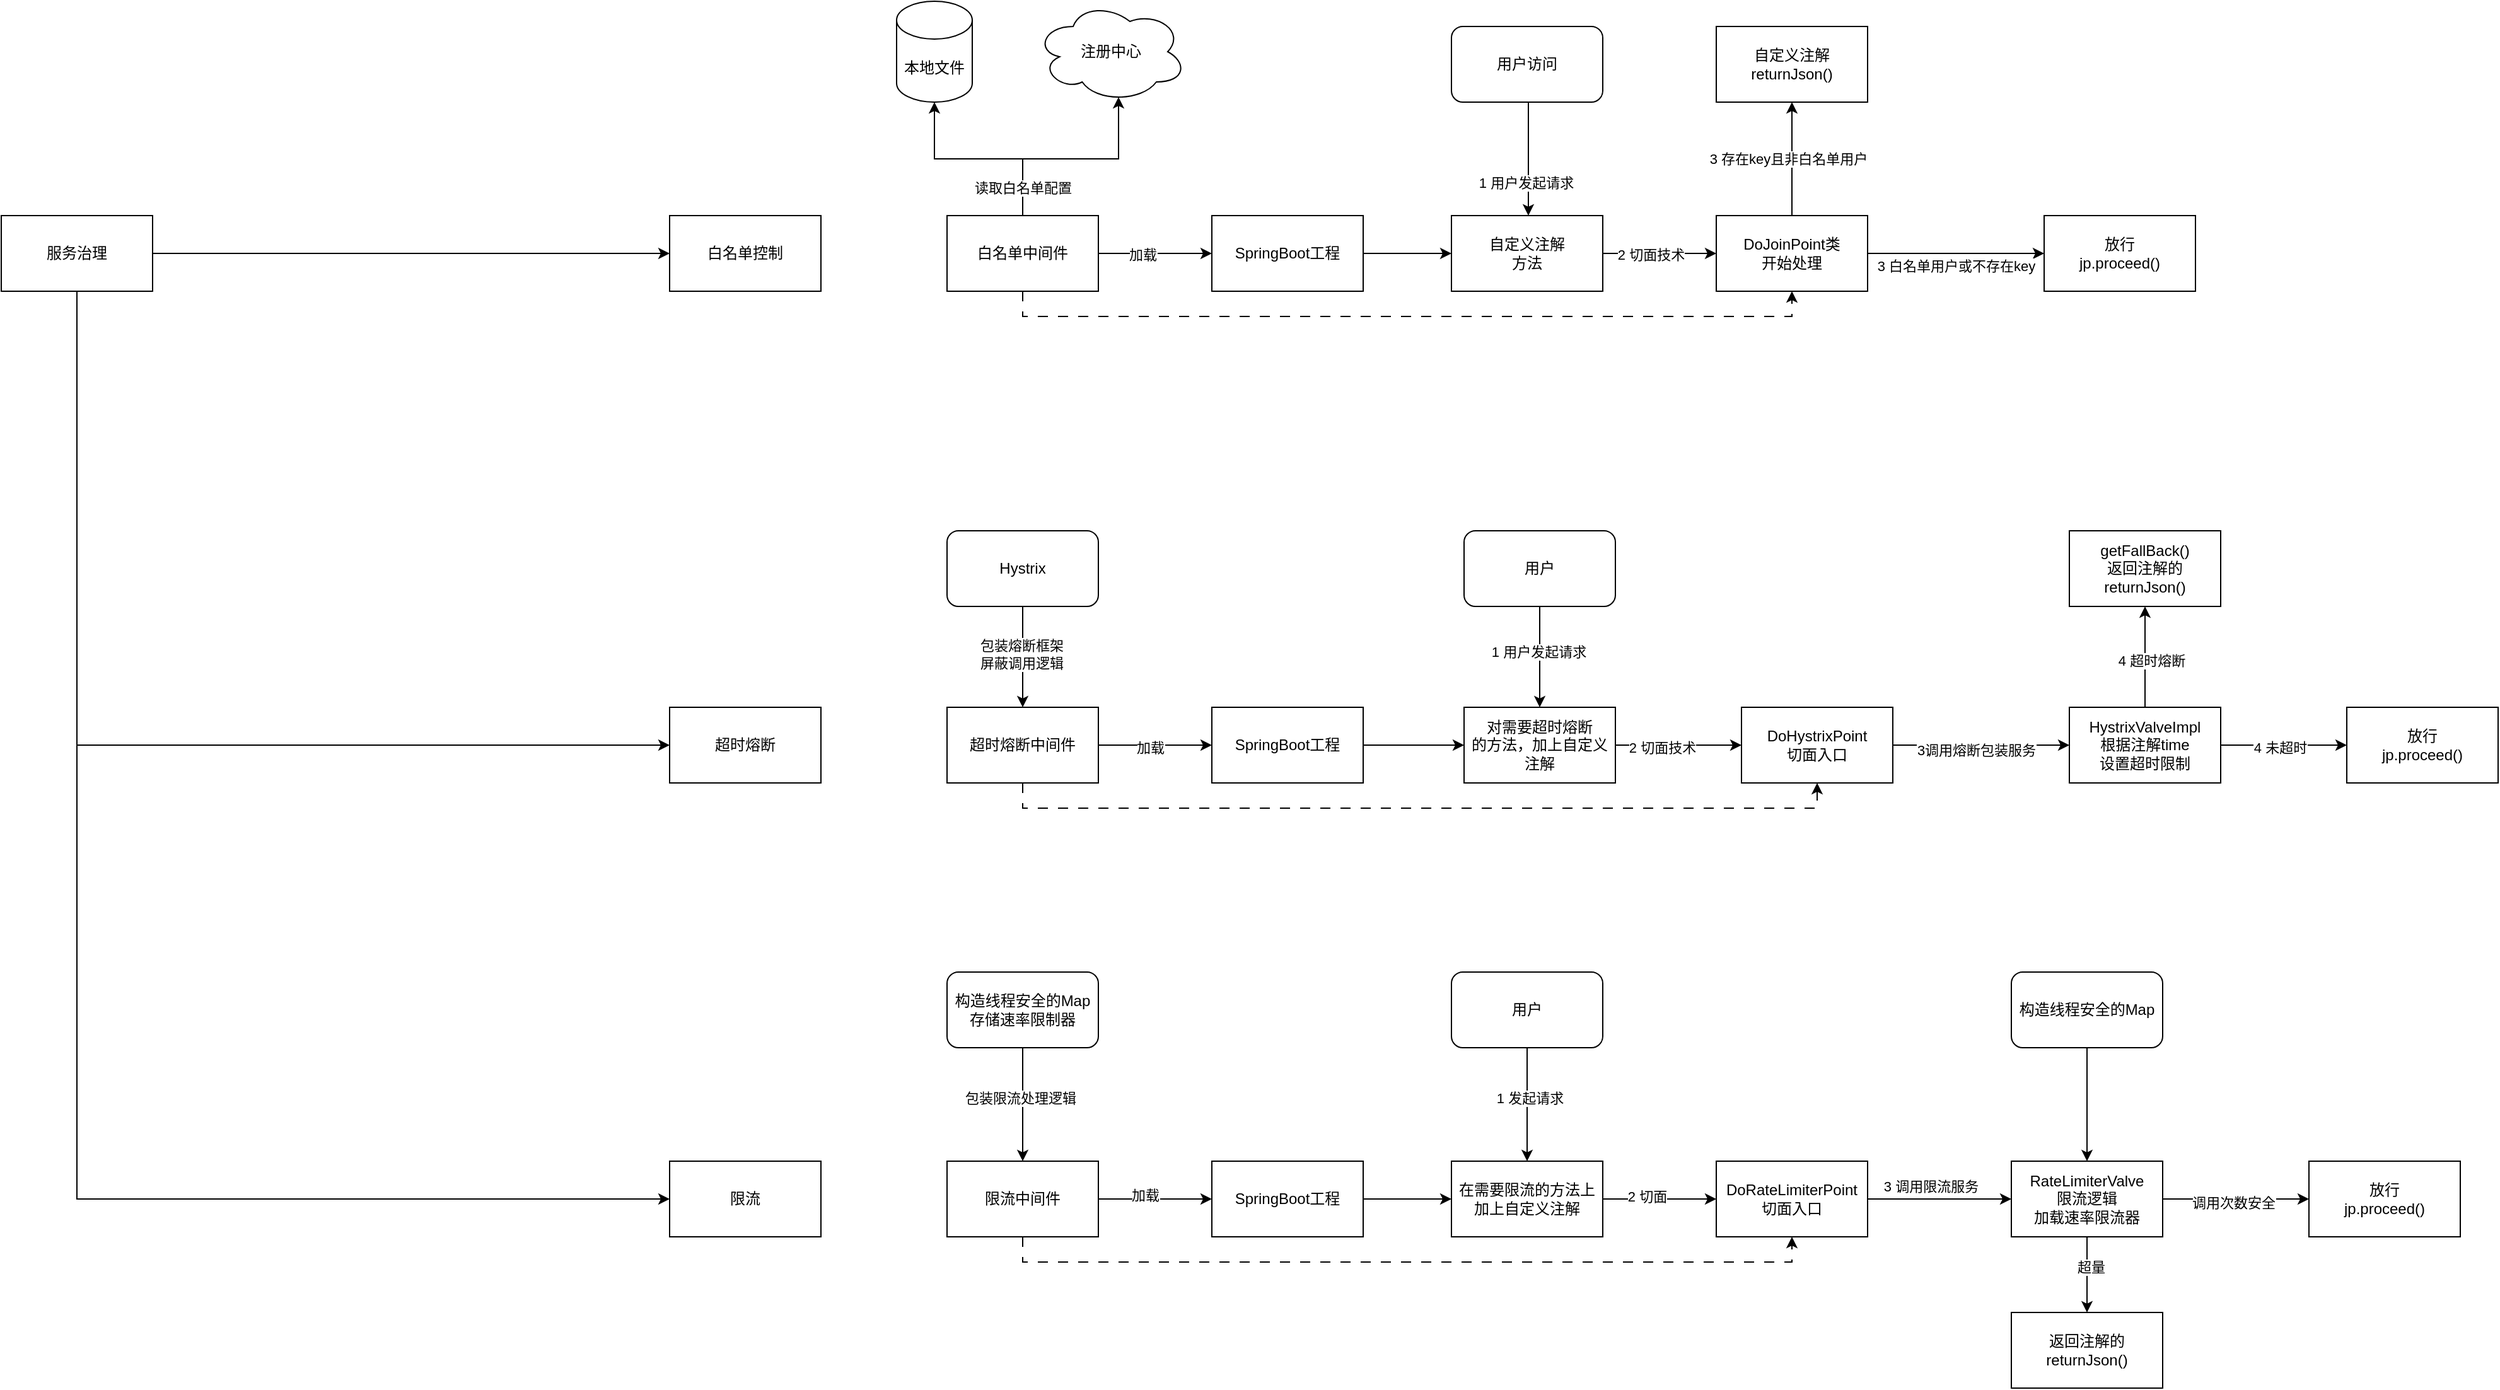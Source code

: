<mxfile version="28.0.7">
  <diagram name="第 1 页" id="02C8yGtnjhO-gYUigmYs">
    <mxGraphModel dx="3545" dy="3049" grid="1" gridSize="10" guides="1" tooltips="1" connect="1" arrows="1" fold="1" page="1" pageScale="1" pageWidth="827" pageHeight="1169" math="0" shadow="0">
      <root>
        <mxCell id="0" />
        <mxCell id="1" parent="0" />
        <mxCell id="JrDR6b7AXKvNzVMpYLkq-3" style="edgeStyle=orthogonalEdgeStyle;rounded=0;orthogonalLoop=1;jettySize=auto;html=1;exitX=1;exitY=0.5;exitDx=0;exitDy=0;" parent="1" source="JrDR6b7AXKvNzVMpYLkq-1" target="JrDR6b7AXKvNzVMpYLkq-2" edge="1">
          <mxGeometry relative="1" as="geometry" />
        </mxCell>
        <mxCell id="5JkC0H6b_TjoU29ZHpFD-2" style="edgeStyle=orthogonalEdgeStyle;rounded=0;orthogonalLoop=1;jettySize=auto;html=1;exitX=0.5;exitY=1;exitDx=0;exitDy=0;entryX=0;entryY=0.5;entryDx=0;entryDy=0;" parent="1" source="JrDR6b7AXKvNzVMpYLkq-1" target="5JkC0H6b_TjoU29ZHpFD-1" edge="1">
          <mxGeometry relative="1" as="geometry" />
        </mxCell>
        <mxCell id="QpEjH5OwyhMS9RFJxDmp-2" style="edgeStyle=orthogonalEdgeStyle;rounded=0;orthogonalLoop=1;jettySize=auto;html=1;exitX=0.5;exitY=1;exitDx=0;exitDy=0;entryX=0;entryY=0.5;entryDx=0;entryDy=0;" edge="1" parent="1" source="JrDR6b7AXKvNzVMpYLkq-1" target="QpEjH5OwyhMS9RFJxDmp-1">
          <mxGeometry relative="1" as="geometry" />
        </mxCell>
        <mxCell id="JrDR6b7AXKvNzVMpYLkq-1" value="服务治理" style="rounded=0;whiteSpace=wrap;html=1;" parent="1" vertex="1">
          <mxGeometry x="60" y="110" width="120" height="60" as="geometry" />
        </mxCell>
        <mxCell id="JrDR6b7AXKvNzVMpYLkq-2" value="白名单控制" style="rounded=0;whiteSpace=wrap;html=1;" parent="1" vertex="1">
          <mxGeometry x="590" y="110" width="120" height="60" as="geometry" />
        </mxCell>
        <mxCell id="JrDR6b7AXKvNzVMpYLkq-14" style="edgeStyle=orthogonalEdgeStyle;rounded=0;orthogonalLoop=1;jettySize=auto;html=1;exitX=1;exitY=0.5;exitDx=0;exitDy=0;" parent="1" source="JrDR6b7AXKvNzVMpYLkq-4" target="JrDR6b7AXKvNzVMpYLkq-13" edge="1">
          <mxGeometry relative="1" as="geometry" />
        </mxCell>
        <mxCell id="JrDR6b7AXKvNzVMpYLkq-15" value="加载" style="edgeLabel;html=1;align=center;verticalAlign=middle;resizable=0;points=[];" parent="JrDR6b7AXKvNzVMpYLkq-14" vertex="1" connectable="0">
          <mxGeometry x="-0.232" y="-1" relative="1" as="geometry">
            <mxPoint as="offset" />
          </mxGeometry>
        </mxCell>
        <mxCell id="JrDR6b7AXKvNzVMpYLkq-24" style="edgeStyle=orthogonalEdgeStyle;rounded=0;orthogonalLoop=1;jettySize=auto;html=1;exitX=0.5;exitY=1;exitDx=0;exitDy=0;entryX=0.5;entryY=1;entryDx=0;entryDy=0;dashed=1;dashPattern=8 8;" parent="1" source="JrDR6b7AXKvNzVMpYLkq-4" target="JrDR6b7AXKvNzVMpYLkq-21" edge="1">
          <mxGeometry relative="1" as="geometry" />
        </mxCell>
        <mxCell id="JrDR6b7AXKvNzVMpYLkq-4" value="白名单中间件" style="rounded=0;whiteSpace=wrap;html=1;" parent="1" vertex="1">
          <mxGeometry x="810" y="110" width="120" height="60" as="geometry" />
        </mxCell>
        <mxCell id="JrDR6b7AXKvNzVMpYLkq-7" value="本地文件" style="shape=cylinder3;whiteSpace=wrap;html=1;boundedLbl=1;backgroundOutline=1;size=15;" parent="1" vertex="1">
          <mxGeometry x="770" y="-60" width="60" height="80" as="geometry" />
        </mxCell>
        <mxCell id="JrDR6b7AXKvNzVMpYLkq-8" value="注册中心" style="ellipse;shape=cloud;whiteSpace=wrap;html=1;" parent="1" vertex="1">
          <mxGeometry x="880" y="-60" width="120" height="80" as="geometry" />
        </mxCell>
        <mxCell id="JrDR6b7AXKvNzVMpYLkq-10" style="edgeStyle=orthogonalEdgeStyle;rounded=0;orthogonalLoop=1;jettySize=auto;html=1;exitX=0.5;exitY=0;exitDx=0;exitDy=0;entryX=0.5;entryY=1;entryDx=0;entryDy=0;entryPerimeter=0;" parent="1" source="JrDR6b7AXKvNzVMpYLkq-4" target="JrDR6b7AXKvNzVMpYLkq-7" edge="1">
          <mxGeometry relative="1" as="geometry" />
        </mxCell>
        <mxCell id="JrDR6b7AXKvNzVMpYLkq-11" style="edgeStyle=orthogonalEdgeStyle;rounded=0;orthogonalLoop=1;jettySize=auto;html=1;exitX=0.5;exitY=0;exitDx=0;exitDy=0;entryX=0.55;entryY=0.95;entryDx=0;entryDy=0;entryPerimeter=0;" parent="1" source="JrDR6b7AXKvNzVMpYLkq-4" target="JrDR6b7AXKvNzVMpYLkq-8" edge="1">
          <mxGeometry relative="1" as="geometry" />
        </mxCell>
        <mxCell id="JrDR6b7AXKvNzVMpYLkq-12" value="读取白名单配置" style="edgeLabel;html=1;align=center;verticalAlign=middle;resizable=0;points=[];" parent="JrDR6b7AXKvNzVMpYLkq-11" vertex="1" connectable="0">
          <mxGeometry x="-0.735" relative="1" as="geometry">
            <mxPoint as="offset" />
          </mxGeometry>
        </mxCell>
        <mxCell id="JrDR6b7AXKvNzVMpYLkq-17" style="edgeStyle=orthogonalEdgeStyle;rounded=0;orthogonalLoop=1;jettySize=auto;html=1;exitX=1;exitY=0.5;exitDx=0;exitDy=0;entryX=0;entryY=0.5;entryDx=0;entryDy=0;" parent="1" source="JrDR6b7AXKvNzVMpYLkq-13" target="JrDR6b7AXKvNzVMpYLkq-16" edge="1">
          <mxGeometry relative="1" as="geometry" />
        </mxCell>
        <mxCell id="JrDR6b7AXKvNzVMpYLkq-13" value="SpringBoot工程" style="rounded=0;whiteSpace=wrap;html=1;" parent="1" vertex="1">
          <mxGeometry x="1020" y="110" width="120" height="60" as="geometry" />
        </mxCell>
        <mxCell id="JrDR6b7AXKvNzVMpYLkq-22" style="edgeStyle=orthogonalEdgeStyle;rounded=0;orthogonalLoop=1;jettySize=auto;html=1;exitX=1;exitY=0.5;exitDx=0;exitDy=0;" parent="1" source="JrDR6b7AXKvNzVMpYLkq-16" target="JrDR6b7AXKvNzVMpYLkq-21" edge="1">
          <mxGeometry relative="1" as="geometry" />
        </mxCell>
        <mxCell id="JrDR6b7AXKvNzVMpYLkq-23" value="2 切面技术" style="edgeLabel;html=1;align=center;verticalAlign=middle;resizable=0;points=[];" parent="JrDR6b7AXKvNzVMpYLkq-22" vertex="1" connectable="0">
          <mxGeometry x="-0.168" y="-1" relative="1" as="geometry">
            <mxPoint as="offset" />
          </mxGeometry>
        </mxCell>
        <mxCell id="JrDR6b7AXKvNzVMpYLkq-16" value="自定义注解&lt;div&gt;方法&lt;/div&gt;" style="rounded=0;whiteSpace=wrap;html=1;" parent="1" vertex="1">
          <mxGeometry x="1210" y="110" width="120" height="60" as="geometry" />
        </mxCell>
        <mxCell id="JrDR6b7AXKvNzVMpYLkq-19" style="edgeStyle=orthogonalEdgeStyle;rounded=0;orthogonalLoop=1;jettySize=auto;html=1;exitX=0.5;exitY=1;exitDx=0;exitDy=0;entryX=0.5;entryY=0;entryDx=0;entryDy=0;" parent="1" edge="1">
          <mxGeometry relative="1" as="geometry">
            <mxPoint x="1271" y="20" as="sourcePoint" />
            <mxPoint x="1271" y="110" as="targetPoint" />
          </mxGeometry>
        </mxCell>
        <mxCell id="JrDR6b7AXKvNzVMpYLkq-20" value="1 用户发起请求" style="edgeLabel;html=1;align=center;verticalAlign=middle;resizable=0;points=[];" parent="JrDR6b7AXKvNzVMpYLkq-19" vertex="1" connectable="0">
          <mxGeometry x="0.422" y="-2" relative="1" as="geometry">
            <mxPoint as="offset" />
          </mxGeometry>
        </mxCell>
        <mxCell id="JrDR6b7AXKvNzVMpYLkq-18" value="用户访问" style="rounded=1;whiteSpace=wrap;html=1;" parent="1" vertex="1">
          <mxGeometry x="1210" y="-40" width="120" height="60" as="geometry" />
        </mxCell>
        <mxCell id="JrDR6b7AXKvNzVMpYLkq-26" style="edgeStyle=orthogonalEdgeStyle;rounded=0;orthogonalLoop=1;jettySize=auto;html=1;exitX=0.5;exitY=0;exitDx=0;exitDy=0;entryX=0.5;entryY=1;entryDx=0;entryDy=0;" parent="1" source="JrDR6b7AXKvNzVMpYLkq-21" target="JrDR6b7AXKvNzVMpYLkq-25" edge="1">
          <mxGeometry relative="1" as="geometry" />
        </mxCell>
        <mxCell id="JrDR6b7AXKvNzVMpYLkq-27" value="3 存在key且非白名单用户" style="edgeLabel;html=1;align=center;verticalAlign=middle;resizable=0;points=[];" parent="JrDR6b7AXKvNzVMpYLkq-26" vertex="1" connectable="0">
          <mxGeometry x="0.009" y="3" relative="1" as="geometry">
            <mxPoint as="offset" />
          </mxGeometry>
        </mxCell>
        <mxCell id="JrDR6b7AXKvNzVMpYLkq-29" style="edgeStyle=orthogonalEdgeStyle;rounded=0;orthogonalLoop=1;jettySize=auto;html=1;exitX=1;exitY=0.5;exitDx=0;exitDy=0;entryX=0;entryY=0.5;entryDx=0;entryDy=0;" parent="1" source="JrDR6b7AXKvNzVMpYLkq-21" target="JrDR6b7AXKvNzVMpYLkq-28" edge="1">
          <mxGeometry relative="1" as="geometry" />
        </mxCell>
        <mxCell id="JrDR6b7AXKvNzVMpYLkq-30" value="3 白名单用户或不存在key" style="edgeLabel;html=1;align=center;verticalAlign=middle;resizable=0;points=[];" parent="JrDR6b7AXKvNzVMpYLkq-29" vertex="1" connectable="0">
          <mxGeometry x="-0.371" y="-2" relative="1" as="geometry">
            <mxPoint x="26" y="8" as="offset" />
          </mxGeometry>
        </mxCell>
        <mxCell id="JrDR6b7AXKvNzVMpYLkq-21" value="DoJoinPoint类&lt;div&gt;开始处理&lt;/div&gt;" style="rounded=0;whiteSpace=wrap;html=1;" parent="1" vertex="1">
          <mxGeometry x="1420" y="110" width="120" height="60" as="geometry" />
        </mxCell>
        <mxCell id="JrDR6b7AXKvNzVMpYLkq-25" value="自定义注解&lt;div&gt;returnJson()&lt;/div&gt;" style="rounded=0;whiteSpace=wrap;html=1;" parent="1" vertex="1">
          <mxGeometry x="1420" y="-40" width="120" height="60" as="geometry" />
        </mxCell>
        <mxCell id="JrDR6b7AXKvNzVMpYLkq-28" value="放行&lt;div&gt;jp.proceed()&lt;/div&gt;" style="rounded=0;whiteSpace=wrap;html=1;" parent="1" vertex="1">
          <mxGeometry x="1680" y="110" width="120" height="60" as="geometry" />
        </mxCell>
        <mxCell id="5JkC0H6b_TjoU29ZHpFD-1" value="超时熔断" style="rounded=0;whiteSpace=wrap;html=1;" parent="1" vertex="1">
          <mxGeometry x="590" y="500" width="120" height="60" as="geometry" />
        </mxCell>
        <mxCell id="5JkC0H6b_TjoU29ZHpFD-5" style="edgeStyle=orthogonalEdgeStyle;rounded=0;orthogonalLoop=1;jettySize=auto;html=1;exitX=1;exitY=0.5;exitDx=0;exitDy=0;entryX=0;entryY=0.5;entryDx=0;entryDy=0;" parent="1" source="5JkC0H6b_TjoU29ZHpFD-3" target="5JkC0H6b_TjoU29ZHpFD-4" edge="1">
          <mxGeometry relative="1" as="geometry" />
        </mxCell>
        <mxCell id="5JkC0H6b_TjoU29ZHpFD-6" value="加载" style="edgeLabel;html=1;align=center;verticalAlign=middle;resizable=0;points=[];" parent="5JkC0H6b_TjoU29ZHpFD-5" vertex="1" connectable="0">
          <mxGeometry x="-0.089" y="-2" relative="1" as="geometry">
            <mxPoint as="offset" />
          </mxGeometry>
        </mxCell>
        <mxCell id="5JkC0H6b_TjoU29ZHpFD-19" style="edgeStyle=orthogonalEdgeStyle;rounded=0;orthogonalLoop=1;jettySize=auto;html=1;exitX=0.5;exitY=1;exitDx=0;exitDy=0;entryX=0.5;entryY=1;entryDx=0;entryDy=0;dashed=1;dashPattern=8 8;" parent="1" source="5JkC0H6b_TjoU29ZHpFD-3" target="5JkC0H6b_TjoU29ZHpFD-15" edge="1">
          <mxGeometry relative="1" as="geometry" />
        </mxCell>
        <mxCell id="5JkC0H6b_TjoU29ZHpFD-3" value="超时熔断中间件" style="rounded=0;whiteSpace=wrap;html=1;" parent="1" vertex="1">
          <mxGeometry x="810" y="500" width="120" height="60" as="geometry" />
        </mxCell>
        <mxCell id="5JkC0H6b_TjoU29ZHpFD-11" style="edgeStyle=orthogonalEdgeStyle;rounded=0;orthogonalLoop=1;jettySize=auto;html=1;exitX=1;exitY=0.5;exitDx=0;exitDy=0;entryX=0;entryY=0.5;entryDx=0;entryDy=0;" parent="1" source="5JkC0H6b_TjoU29ZHpFD-4" target="5JkC0H6b_TjoU29ZHpFD-10" edge="1">
          <mxGeometry relative="1" as="geometry" />
        </mxCell>
        <mxCell id="5JkC0H6b_TjoU29ZHpFD-4" value="SpringBoot工程" style="rounded=0;whiteSpace=wrap;html=1;" parent="1" vertex="1">
          <mxGeometry x="1020" y="500" width="120" height="60" as="geometry" />
        </mxCell>
        <mxCell id="5JkC0H6b_TjoU29ZHpFD-8" style="edgeStyle=orthogonalEdgeStyle;rounded=0;orthogonalLoop=1;jettySize=auto;html=1;exitX=0.5;exitY=1;exitDx=0;exitDy=0;" parent="1" source="5JkC0H6b_TjoU29ZHpFD-7" target="5JkC0H6b_TjoU29ZHpFD-3" edge="1">
          <mxGeometry relative="1" as="geometry" />
        </mxCell>
        <mxCell id="5JkC0H6b_TjoU29ZHpFD-9" value="包装熔断框架&lt;div&gt;屏蔽调用逻辑&lt;/div&gt;" style="edgeLabel;html=1;align=center;verticalAlign=middle;resizable=0;points=[];" parent="5JkC0H6b_TjoU29ZHpFD-8" vertex="1" connectable="0">
          <mxGeometry x="-0.05" y="-1" relative="1" as="geometry">
            <mxPoint as="offset" />
          </mxGeometry>
        </mxCell>
        <mxCell id="5JkC0H6b_TjoU29ZHpFD-7" value="Hystrix" style="rounded=1;whiteSpace=wrap;html=1;" parent="1" vertex="1">
          <mxGeometry x="810" y="360" width="120" height="60" as="geometry" />
        </mxCell>
        <mxCell id="5JkC0H6b_TjoU29ZHpFD-17" style="edgeStyle=orthogonalEdgeStyle;rounded=0;orthogonalLoop=1;jettySize=auto;html=1;exitX=1;exitY=0.5;exitDx=0;exitDy=0;entryX=0;entryY=0.5;entryDx=0;entryDy=0;" parent="1" source="5JkC0H6b_TjoU29ZHpFD-10" target="5JkC0H6b_TjoU29ZHpFD-15" edge="1">
          <mxGeometry relative="1" as="geometry" />
        </mxCell>
        <mxCell id="5JkC0H6b_TjoU29ZHpFD-18" value="2 切面技术" style="edgeLabel;html=1;align=center;verticalAlign=middle;resizable=0;points=[];" parent="5JkC0H6b_TjoU29ZHpFD-17" vertex="1" connectable="0">
          <mxGeometry x="-0.257" y="-2" relative="1" as="geometry">
            <mxPoint as="offset" />
          </mxGeometry>
        </mxCell>
        <mxCell id="5JkC0H6b_TjoU29ZHpFD-10" value="对需要超时熔断&lt;div&gt;的方法，加上自定义注解&lt;/div&gt;" style="rounded=0;whiteSpace=wrap;html=1;" parent="1" vertex="1">
          <mxGeometry x="1220" y="500" width="120" height="60" as="geometry" />
        </mxCell>
        <mxCell id="5JkC0H6b_TjoU29ZHpFD-13" style="edgeStyle=orthogonalEdgeStyle;rounded=0;orthogonalLoop=1;jettySize=auto;html=1;exitX=0.5;exitY=1;exitDx=0;exitDy=0;" parent="1" source="5JkC0H6b_TjoU29ZHpFD-12" target="5JkC0H6b_TjoU29ZHpFD-10" edge="1">
          <mxGeometry relative="1" as="geometry" />
        </mxCell>
        <mxCell id="5JkC0H6b_TjoU29ZHpFD-14" value="1 用户发起请求" style="edgeLabel;html=1;align=center;verticalAlign=middle;resizable=0;points=[];" parent="5JkC0H6b_TjoU29ZHpFD-13" vertex="1" connectable="0">
          <mxGeometry x="-0.1" y="-1" relative="1" as="geometry">
            <mxPoint as="offset" />
          </mxGeometry>
        </mxCell>
        <mxCell id="5JkC0H6b_TjoU29ZHpFD-12" value="用户" style="rounded=1;whiteSpace=wrap;html=1;" parent="1" vertex="1">
          <mxGeometry x="1220" y="360" width="120" height="60" as="geometry" />
        </mxCell>
        <mxCell id="5JkC0H6b_TjoU29ZHpFD-21" style="edgeStyle=orthogonalEdgeStyle;rounded=0;orthogonalLoop=1;jettySize=auto;html=1;exitX=1;exitY=0.5;exitDx=0;exitDy=0;entryX=0;entryY=0.5;entryDx=0;entryDy=0;" parent="1" source="5JkC0H6b_TjoU29ZHpFD-15" target="5JkC0H6b_TjoU29ZHpFD-20" edge="1">
          <mxGeometry relative="1" as="geometry" />
        </mxCell>
        <mxCell id="5JkC0H6b_TjoU29ZHpFD-22" value="3调用熔断包装服务" style="edgeLabel;html=1;align=center;verticalAlign=middle;resizable=0;points=[];" parent="5JkC0H6b_TjoU29ZHpFD-21" vertex="1" connectable="0">
          <mxGeometry x="-0.064" y="-4" relative="1" as="geometry">
            <mxPoint as="offset" />
          </mxGeometry>
        </mxCell>
        <mxCell id="5JkC0H6b_TjoU29ZHpFD-15" value="DoHystrixPoint&lt;div&gt;切面入口&lt;/div&gt;" style="rounded=0;whiteSpace=wrap;html=1;" parent="1" vertex="1">
          <mxGeometry x="1440" y="500" width="120" height="60" as="geometry" />
        </mxCell>
        <mxCell id="5JkC0H6b_TjoU29ZHpFD-24" style="edgeStyle=orthogonalEdgeStyle;rounded=0;orthogonalLoop=1;jettySize=auto;html=1;exitX=0.5;exitY=0;exitDx=0;exitDy=0;entryX=0.5;entryY=1;entryDx=0;entryDy=0;" parent="1" source="5JkC0H6b_TjoU29ZHpFD-20" target="5JkC0H6b_TjoU29ZHpFD-23" edge="1">
          <mxGeometry relative="1" as="geometry" />
        </mxCell>
        <mxCell id="5JkC0H6b_TjoU29ZHpFD-25" value="4 超时熔断" style="edgeLabel;html=1;align=center;verticalAlign=middle;resizable=0;points=[];" parent="5JkC0H6b_TjoU29ZHpFD-24" vertex="1" connectable="0">
          <mxGeometry x="-0.058" y="-5" relative="1" as="geometry">
            <mxPoint as="offset" />
          </mxGeometry>
        </mxCell>
        <mxCell id="5JkC0H6b_TjoU29ZHpFD-27" style="edgeStyle=orthogonalEdgeStyle;rounded=0;orthogonalLoop=1;jettySize=auto;html=1;exitX=1;exitY=0.5;exitDx=0;exitDy=0;entryX=0;entryY=0.5;entryDx=0;entryDy=0;" parent="1" source="5JkC0H6b_TjoU29ZHpFD-20" target="5JkC0H6b_TjoU29ZHpFD-26" edge="1">
          <mxGeometry relative="1" as="geometry" />
        </mxCell>
        <mxCell id="5JkC0H6b_TjoU29ZHpFD-28" value="4 未超时" style="edgeLabel;html=1;align=center;verticalAlign=middle;resizable=0;points=[];" parent="5JkC0H6b_TjoU29ZHpFD-27" vertex="1" connectable="0">
          <mxGeometry x="-0.057" y="-2" relative="1" as="geometry">
            <mxPoint as="offset" />
          </mxGeometry>
        </mxCell>
        <mxCell id="5JkC0H6b_TjoU29ZHpFD-20" value="HystrixValveImpl&lt;div&gt;根据注解time&lt;/div&gt;&lt;div&gt;设置超时限制&lt;/div&gt;" style="rounded=0;whiteSpace=wrap;html=1;" parent="1" vertex="1">
          <mxGeometry x="1700" y="500" width="120" height="60" as="geometry" />
        </mxCell>
        <mxCell id="5JkC0H6b_TjoU29ZHpFD-23" value="getFallBack()&lt;div&gt;返回注解的returnJson()&lt;/div&gt;" style="rounded=0;whiteSpace=wrap;html=1;" parent="1" vertex="1">
          <mxGeometry x="1700" y="360" width="120" height="60" as="geometry" />
        </mxCell>
        <mxCell id="5JkC0H6b_TjoU29ZHpFD-26" value="放行&lt;div&gt;jp.proceed()&lt;/div&gt;" style="rounded=0;whiteSpace=wrap;html=1;" parent="1" vertex="1">
          <mxGeometry x="1920" y="500" width="120" height="60" as="geometry" />
        </mxCell>
        <mxCell id="QpEjH5OwyhMS9RFJxDmp-1" value="限流" style="rounded=0;whiteSpace=wrap;html=1;" vertex="1" parent="1">
          <mxGeometry x="590" y="860" width="120" height="60" as="geometry" />
        </mxCell>
        <mxCell id="QpEjH5OwyhMS9RFJxDmp-8" style="edgeStyle=orthogonalEdgeStyle;rounded=0;orthogonalLoop=1;jettySize=auto;html=1;exitX=1;exitY=0.5;exitDx=0;exitDy=0;entryX=0;entryY=0.5;entryDx=0;entryDy=0;" edge="1" parent="1" source="QpEjH5OwyhMS9RFJxDmp-3" target="QpEjH5OwyhMS9RFJxDmp-7">
          <mxGeometry relative="1" as="geometry" />
        </mxCell>
        <mxCell id="QpEjH5OwyhMS9RFJxDmp-9" value="加载" style="edgeLabel;html=1;align=center;verticalAlign=middle;resizable=0;points=[];" vertex="1" connectable="0" parent="QpEjH5OwyhMS9RFJxDmp-8">
          <mxGeometry x="-0.193" y="3" relative="1" as="geometry">
            <mxPoint as="offset" />
          </mxGeometry>
        </mxCell>
        <mxCell id="QpEjH5OwyhMS9RFJxDmp-18" style="edgeStyle=orthogonalEdgeStyle;rounded=0;orthogonalLoop=1;jettySize=auto;html=1;exitX=0.5;exitY=1;exitDx=0;exitDy=0;entryX=0.5;entryY=1;entryDx=0;entryDy=0;dashed=1;dashPattern=8 8;" edge="1" parent="1" source="QpEjH5OwyhMS9RFJxDmp-3" target="QpEjH5OwyhMS9RFJxDmp-15">
          <mxGeometry relative="1" as="geometry" />
        </mxCell>
        <mxCell id="QpEjH5OwyhMS9RFJxDmp-3" value="限流中间件" style="rounded=0;whiteSpace=wrap;html=1;" vertex="1" parent="1">
          <mxGeometry x="810" y="860" width="120" height="60" as="geometry" />
        </mxCell>
        <mxCell id="QpEjH5OwyhMS9RFJxDmp-5" style="edgeStyle=orthogonalEdgeStyle;rounded=0;orthogonalLoop=1;jettySize=auto;html=1;exitX=0.5;exitY=1;exitDx=0;exitDy=0;entryX=0.5;entryY=0;entryDx=0;entryDy=0;" edge="1" parent="1" source="QpEjH5OwyhMS9RFJxDmp-4" target="QpEjH5OwyhMS9RFJxDmp-3">
          <mxGeometry relative="1" as="geometry" />
        </mxCell>
        <mxCell id="QpEjH5OwyhMS9RFJxDmp-6" value="包装限流处理逻辑" style="edgeLabel;html=1;align=center;verticalAlign=middle;resizable=0;points=[];" vertex="1" connectable="0" parent="QpEjH5OwyhMS9RFJxDmp-5">
          <mxGeometry x="-0.115" y="-2" relative="1" as="geometry">
            <mxPoint as="offset" />
          </mxGeometry>
        </mxCell>
        <mxCell id="QpEjH5OwyhMS9RFJxDmp-4" value="构造线程安全的Map&lt;div&gt;存储速率限制器&lt;/div&gt;" style="rounded=1;whiteSpace=wrap;html=1;" vertex="1" parent="1">
          <mxGeometry x="810" y="710" width="120" height="60" as="geometry" />
        </mxCell>
        <mxCell id="QpEjH5OwyhMS9RFJxDmp-14" style="edgeStyle=orthogonalEdgeStyle;rounded=0;orthogonalLoop=1;jettySize=auto;html=1;exitX=1;exitY=0.5;exitDx=0;exitDy=0;entryX=0;entryY=0.5;entryDx=0;entryDy=0;" edge="1" parent="1" source="QpEjH5OwyhMS9RFJxDmp-7" target="QpEjH5OwyhMS9RFJxDmp-10">
          <mxGeometry relative="1" as="geometry" />
        </mxCell>
        <mxCell id="QpEjH5OwyhMS9RFJxDmp-7" value="SpringBoot工程" style="rounded=0;whiteSpace=wrap;html=1;" vertex="1" parent="1">
          <mxGeometry x="1020" y="860" width="120" height="60" as="geometry" />
        </mxCell>
        <mxCell id="QpEjH5OwyhMS9RFJxDmp-16" style="edgeStyle=orthogonalEdgeStyle;rounded=0;orthogonalLoop=1;jettySize=auto;html=1;exitX=1;exitY=0.5;exitDx=0;exitDy=0;" edge="1" parent="1" source="QpEjH5OwyhMS9RFJxDmp-10" target="QpEjH5OwyhMS9RFJxDmp-15">
          <mxGeometry relative="1" as="geometry" />
        </mxCell>
        <mxCell id="QpEjH5OwyhMS9RFJxDmp-17" value="2 切面" style="edgeLabel;html=1;align=center;verticalAlign=middle;resizable=0;points=[];" vertex="1" connectable="0" parent="QpEjH5OwyhMS9RFJxDmp-16">
          <mxGeometry x="-0.222" y="2" relative="1" as="geometry">
            <mxPoint as="offset" />
          </mxGeometry>
        </mxCell>
        <mxCell id="QpEjH5OwyhMS9RFJxDmp-10" value="在需要限流的方法上加上自定义注解" style="rounded=0;whiteSpace=wrap;html=1;" vertex="1" parent="1">
          <mxGeometry x="1210" y="860" width="120" height="60" as="geometry" />
        </mxCell>
        <mxCell id="QpEjH5OwyhMS9RFJxDmp-12" style="edgeStyle=orthogonalEdgeStyle;rounded=0;orthogonalLoop=1;jettySize=auto;html=1;exitX=0.5;exitY=1;exitDx=0;exitDy=0;" edge="1" parent="1" source="QpEjH5OwyhMS9RFJxDmp-11" target="QpEjH5OwyhMS9RFJxDmp-10">
          <mxGeometry relative="1" as="geometry" />
        </mxCell>
        <mxCell id="QpEjH5OwyhMS9RFJxDmp-13" value="1 发起请求" style="edgeLabel;html=1;align=center;verticalAlign=middle;resizable=0;points=[];" vertex="1" connectable="0" parent="QpEjH5OwyhMS9RFJxDmp-12">
          <mxGeometry x="-0.115" y="2" relative="1" as="geometry">
            <mxPoint as="offset" />
          </mxGeometry>
        </mxCell>
        <mxCell id="QpEjH5OwyhMS9RFJxDmp-11" value="用户" style="rounded=1;whiteSpace=wrap;html=1;" vertex="1" parent="1">
          <mxGeometry x="1210" y="710" width="120" height="60" as="geometry" />
        </mxCell>
        <mxCell id="QpEjH5OwyhMS9RFJxDmp-20" style="edgeStyle=orthogonalEdgeStyle;rounded=0;orthogonalLoop=1;jettySize=auto;html=1;exitX=1;exitY=0.5;exitDx=0;exitDy=0;entryX=0;entryY=0.5;entryDx=0;entryDy=0;" edge="1" parent="1" source="QpEjH5OwyhMS9RFJxDmp-15" target="QpEjH5OwyhMS9RFJxDmp-19">
          <mxGeometry relative="1" as="geometry" />
        </mxCell>
        <mxCell id="QpEjH5OwyhMS9RFJxDmp-21" value="3 调用限流服务" style="edgeLabel;html=1;align=center;verticalAlign=middle;resizable=0;points=[];" vertex="1" connectable="0" parent="QpEjH5OwyhMS9RFJxDmp-20">
          <mxGeometry x="-0.298" y="-5" relative="1" as="geometry">
            <mxPoint x="10" y="-15" as="offset" />
          </mxGeometry>
        </mxCell>
        <mxCell id="QpEjH5OwyhMS9RFJxDmp-15" value="DoRateLimiterPoint&lt;div&gt;切面入口&lt;/div&gt;" style="rounded=0;whiteSpace=wrap;html=1;" vertex="1" parent="1">
          <mxGeometry x="1420" y="860" width="120" height="60" as="geometry" />
        </mxCell>
        <mxCell id="QpEjH5OwyhMS9RFJxDmp-27" style="edgeStyle=orthogonalEdgeStyle;rounded=0;orthogonalLoop=1;jettySize=auto;html=1;exitX=1;exitY=0.5;exitDx=0;exitDy=0;entryX=0;entryY=0.5;entryDx=0;entryDy=0;" edge="1" parent="1" source="QpEjH5OwyhMS9RFJxDmp-19" target="QpEjH5OwyhMS9RFJxDmp-26">
          <mxGeometry relative="1" as="geometry" />
        </mxCell>
        <mxCell id="QpEjH5OwyhMS9RFJxDmp-28" value="调用次数安全" style="edgeLabel;html=1;align=center;verticalAlign=middle;resizable=0;points=[];" vertex="1" connectable="0" parent="QpEjH5OwyhMS9RFJxDmp-27">
          <mxGeometry x="-0.035" y="-3" relative="1" as="geometry">
            <mxPoint as="offset" />
          </mxGeometry>
        </mxCell>
        <mxCell id="QpEjH5OwyhMS9RFJxDmp-30" style="edgeStyle=orthogonalEdgeStyle;rounded=0;orthogonalLoop=1;jettySize=auto;html=1;exitX=0.5;exitY=1;exitDx=0;exitDy=0;entryX=0.5;entryY=0;entryDx=0;entryDy=0;" edge="1" parent="1" source="QpEjH5OwyhMS9RFJxDmp-19" target="QpEjH5OwyhMS9RFJxDmp-29">
          <mxGeometry relative="1" as="geometry" />
        </mxCell>
        <mxCell id="QpEjH5OwyhMS9RFJxDmp-31" value="超量" style="edgeLabel;html=1;align=center;verticalAlign=middle;resizable=0;points=[];" vertex="1" connectable="0" parent="QpEjH5OwyhMS9RFJxDmp-30">
          <mxGeometry x="-0.2" y="3" relative="1" as="geometry">
            <mxPoint as="offset" />
          </mxGeometry>
        </mxCell>
        <mxCell id="QpEjH5OwyhMS9RFJxDmp-19" value="RateLimiterValve&lt;div&gt;限流逻辑&lt;/div&gt;&lt;div&gt;加载速率限流器&lt;/div&gt;" style="rounded=0;whiteSpace=wrap;html=1;" vertex="1" parent="1">
          <mxGeometry x="1654" y="860" width="120" height="60" as="geometry" />
        </mxCell>
        <mxCell id="QpEjH5OwyhMS9RFJxDmp-24" style="edgeStyle=orthogonalEdgeStyle;rounded=0;orthogonalLoop=1;jettySize=auto;html=1;exitX=0.5;exitY=1;exitDx=0;exitDy=0;" edge="1" parent="1" source="QpEjH5OwyhMS9RFJxDmp-23" target="QpEjH5OwyhMS9RFJxDmp-19">
          <mxGeometry relative="1" as="geometry" />
        </mxCell>
        <mxCell id="QpEjH5OwyhMS9RFJxDmp-23" value="构造线程安全的Map" style="rounded=1;whiteSpace=wrap;html=1;" vertex="1" parent="1">
          <mxGeometry x="1654" y="710" width="120" height="60" as="geometry" />
        </mxCell>
        <mxCell id="QpEjH5OwyhMS9RFJxDmp-26" value="放行&lt;div&gt;jp.proceed()&lt;/div&gt;" style="rounded=0;whiteSpace=wrap;html=1;" vertex="1" parent="1">
          <mxGeometry x="1890" y="860" width="120" height="60" as="geometry" />
        </mxCell>
        <mxCell id="QpEjH5OwyhMS9RFJxDmp-29" value="返回注解的&lt;div&gt;returnJson()&lt;/div&gt;" style="rounded=0;whiteSpace=wrap;html=1;" vertex="1" parent="1">
          <mxGeometry x="1654" y="980" width="120" height="60" as="geometry" />
        </mxCell>
      </root>
    </mxGraphModel>
  </diagram>
</mxfile>
